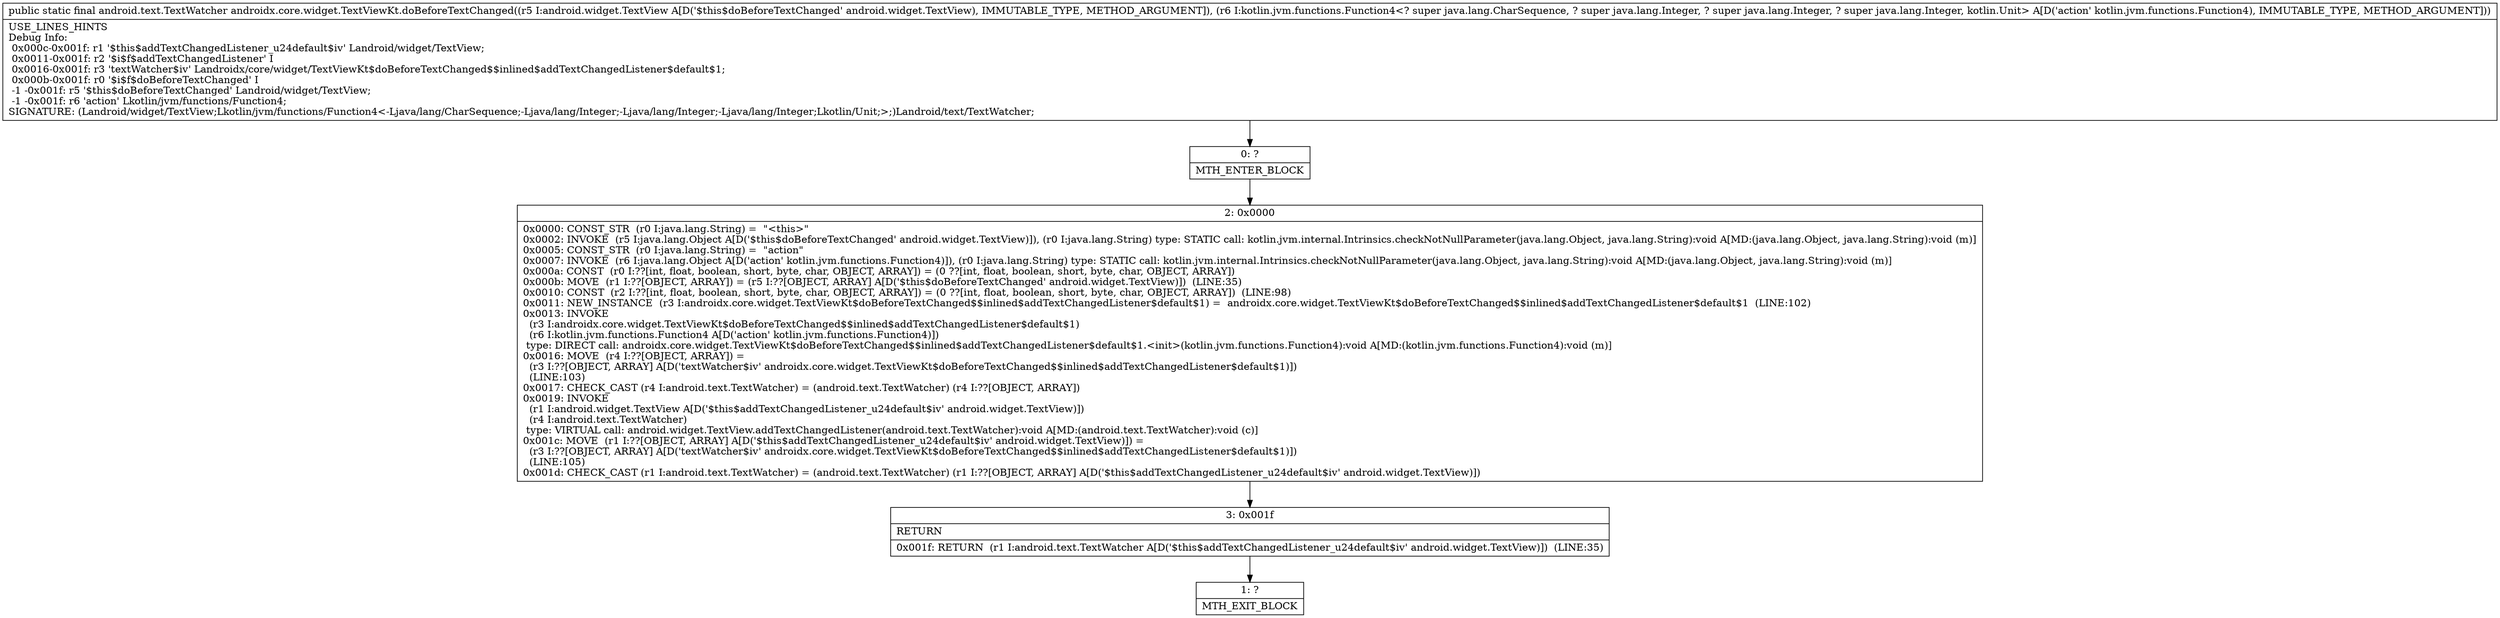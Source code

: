 digraph "CFG forandroidx.core.widget.TextViewKt.doBeforeTextChanged(Landroid\/widget\/TextView;Lkotlin\/jvm\/functions\/Function4;)Landroid\/text\/TextWatcher;" {
Node_0 [shape=record,label="{0\:\ ?|MTH_ENTER_BLOCK\l}"];
Node_2 [shape=record,label="{2\:\ 0x0000|0x0000: CONST_STR  (r0 I:java.lang.String) =  \"\<this\>\" \l0x0002: INVOKE  (r5 I:java.lang.Object A[D('$this$doBeforeTextChanged' android.widget.TextView)]), (r0 I:java.lang.String) type: STATIC call: kotlin.jvm.internal.Intrinsics.checkNotNullParameter(java.lang.Object, java.lang.String):void A[MD:(java.lang.Object, java.lang.String):void (m)]\l0x0005: CONST_STR  (r0 I:java.lang.String) =  \"action\" \l0x0007: INVOKE  (r6 I:java.lang.Object A[D('action' kotlin.jvm.functions.Function4)]), (r0 I:java.lang.String) type: STATIC call: kotlin.jvm.internal.Intrinsics.checkNotNullParameter(java.lang.Object, java.lang.String):void A[MD:(java.lang.Object, java.lang.String):void (m)]\l0x000a: CONST  (r0 I:??[int, float, boolean, short, byte, char, OBJECT, ARRAY]) = (0 ??[int, float, boolean, short, byte, char, OBJECT, ARRAY]) \l0x000b: MOVE  (r1 I:??[OBJECT, ARRAY]) = (r5 I:??[OBJECT, ARRAY] A[D('$this$doBeforeTextChanged' android.widget.TextView)])  (LINE:35)\l0x0010: CONST  (r2 I:??[int, float, boolean, short, byte, char, OBJECT, ARRAY]) = (0 ??[int, float, boolean, short, byte, char, OBJECT, ARRAY])  (LINE:98)\l0x0011: NEW_INSTANCE  (r3 I:androidx.core.widget.TextViewKt$doBeforeTextChanged$$inlined$addTextChangedListener$default$1) =  androidx.core.widget.TextViewKt$doBeforeTextChanged$$inlined$addTextChangedListener$default$1  (LINE:102)\l0x0013: INVOKE  \l  (r3 I:androidx.core.widget.TextViewKt$doBeforeTextChanged$$inlined$addTextChangedListener$default$1)\l  (r6 I:kotlin.jvm.functions.Function4 A[D('action' kotlin.jvm.functions.Function4)])\l type: DIRECT call: androidx.core.widget.TextViewKt$doBeforeTextChanged$$inlined$addTextChangedListener$default$1.\<init\>(kotlin.jvm.functions.Function4):void A[MD:(kotlin.jvm.functions.Function4):void (m)]\l0x0016: MOVE  (r4 I:??[OBJECT, ARRAY]) = \l  (r3 I:??[OBJECT, ARRAY] A[D('textWatcher$iv' androidx.core.widget.TextViewKt$doBeforeTextChanged$$inlined$addTextChangedListener$default$1)])\l  (LINE:103)\l0x0017: CHECK_CAST (r4 I:android.text.TextWatcher) = (android.text.TextWatcher) (r4 I:??[OBJECT, ARRAY]) \l0x0019: INVOKE  \l  (r1 I:android.widget.TextView A[D('$this$addTextChangedListener_u24default$iv' android.widget.TextView)])\l  (r4 I:android.text.TextWatcher)\l type: VIRTUAL call: android.widget.TextView.addTextChangedListener(android.text.TextWatcher):void A[MD:(android.text.TextWatcher):void (c)]\l0x001c: MOVE  (r1 I:??[OBJECT, ARRAY] A[D('$this$addTextChangedListener_u24default$iv' android.widget.TextView)]) = \l  (r3 I:??[OBJECT, ARRAY] A[D('textWatcher$iv' androidx.core.widget.TextViewKt$doBeforeTextChanged$$inlined$addTextChangedListener$default$1)])\l  (LINE:105)\l0x001d: CHECK_CAST (r1 I:android.text.TextWatcher) = (android.text.TextWatcher) (r1 I:??[OBJECT, ARRAY] A[D('$this$addTextChangedListener_u24default$iv' android.widget.TextView)]) \l}"];
Node_3 [shape=record,label="{3\:\ 0x001f|RETURN\l|0x001f: RETURN  (r1 I:android.text.TextWatcher A[D('$this$addTextChangedListener_u24default$iv' android.widget.TextView)])  (LINE:35)\l}"];
Node_1 [shape=record,label="{1\:\ ?|MTH_EXIT_BLOCK\l}"];
MethodNode[shape=record,label="{public static final android.text.TextWatcher androidx.core.widget.TextViewKt.doBeforeTextChanged((r5 I:android.widget.TextView A[D('$this$doBeforeTextChanged' android.widget.TextView), IMMUTABLE_TYPE, METHOD_ARGUMENT]), (r6 I:kotlin.jvm.functions.Function4\<? super java.lang.CharSequence, ? super java.lang.Integer, ? super java.lang.Integer, ? super java.lang.Integer, kotlin.Unit\> A[D('action' kotlin.jvm.functions.Function4), IMMUTABLE_TYPE, METHOD_ARGUMENT]))  | USE_LINES_HINTS\lDebug Info:\l  0x000c\-0x001f: r1 '$this$addTextChangedListener_u24default$iv' Landroid\/widget\/TextView;\l  0x0011\-0x001f: r2 '$i$f$addTextChangedListener' I\l  0x0016\-0x001f: r3 'textWatcher$iv' Landroidx\/core\/widget\/TextViewKt$doBeforeTextChanged$$inlined$addTextChangedListener$default$1;\l  0x000b\-0x001f: r0 '$i$f$doBeforeTextChanged' I\l  \-1 \-0x001f: r5 '$this$doBeforeTextChanged' Landroid\/widget\/TextView;\l  \-1 \-0x001f: r6 'action' Lkotlin\/jvm\/functions\/Function4;\lSIGNATURE: (Landroid\/widget\/TextView;Lkotlin\/jvm\/functions\/Function4\<\-Ljava\/lang\/CharSequence;\-Ljava\/lang\/Integer;\-Ljava\/lang\/Integer;\-Ljava\/lang\/Integer;Lkotlin\/Unit;\>;)Landroid\/text\/TextWatcher;\l}"];
MethodNode -> Node_0;Node_0 -> Node_2;
Node_2 -> Node_3;
Node_3 -> Node_1;
}

